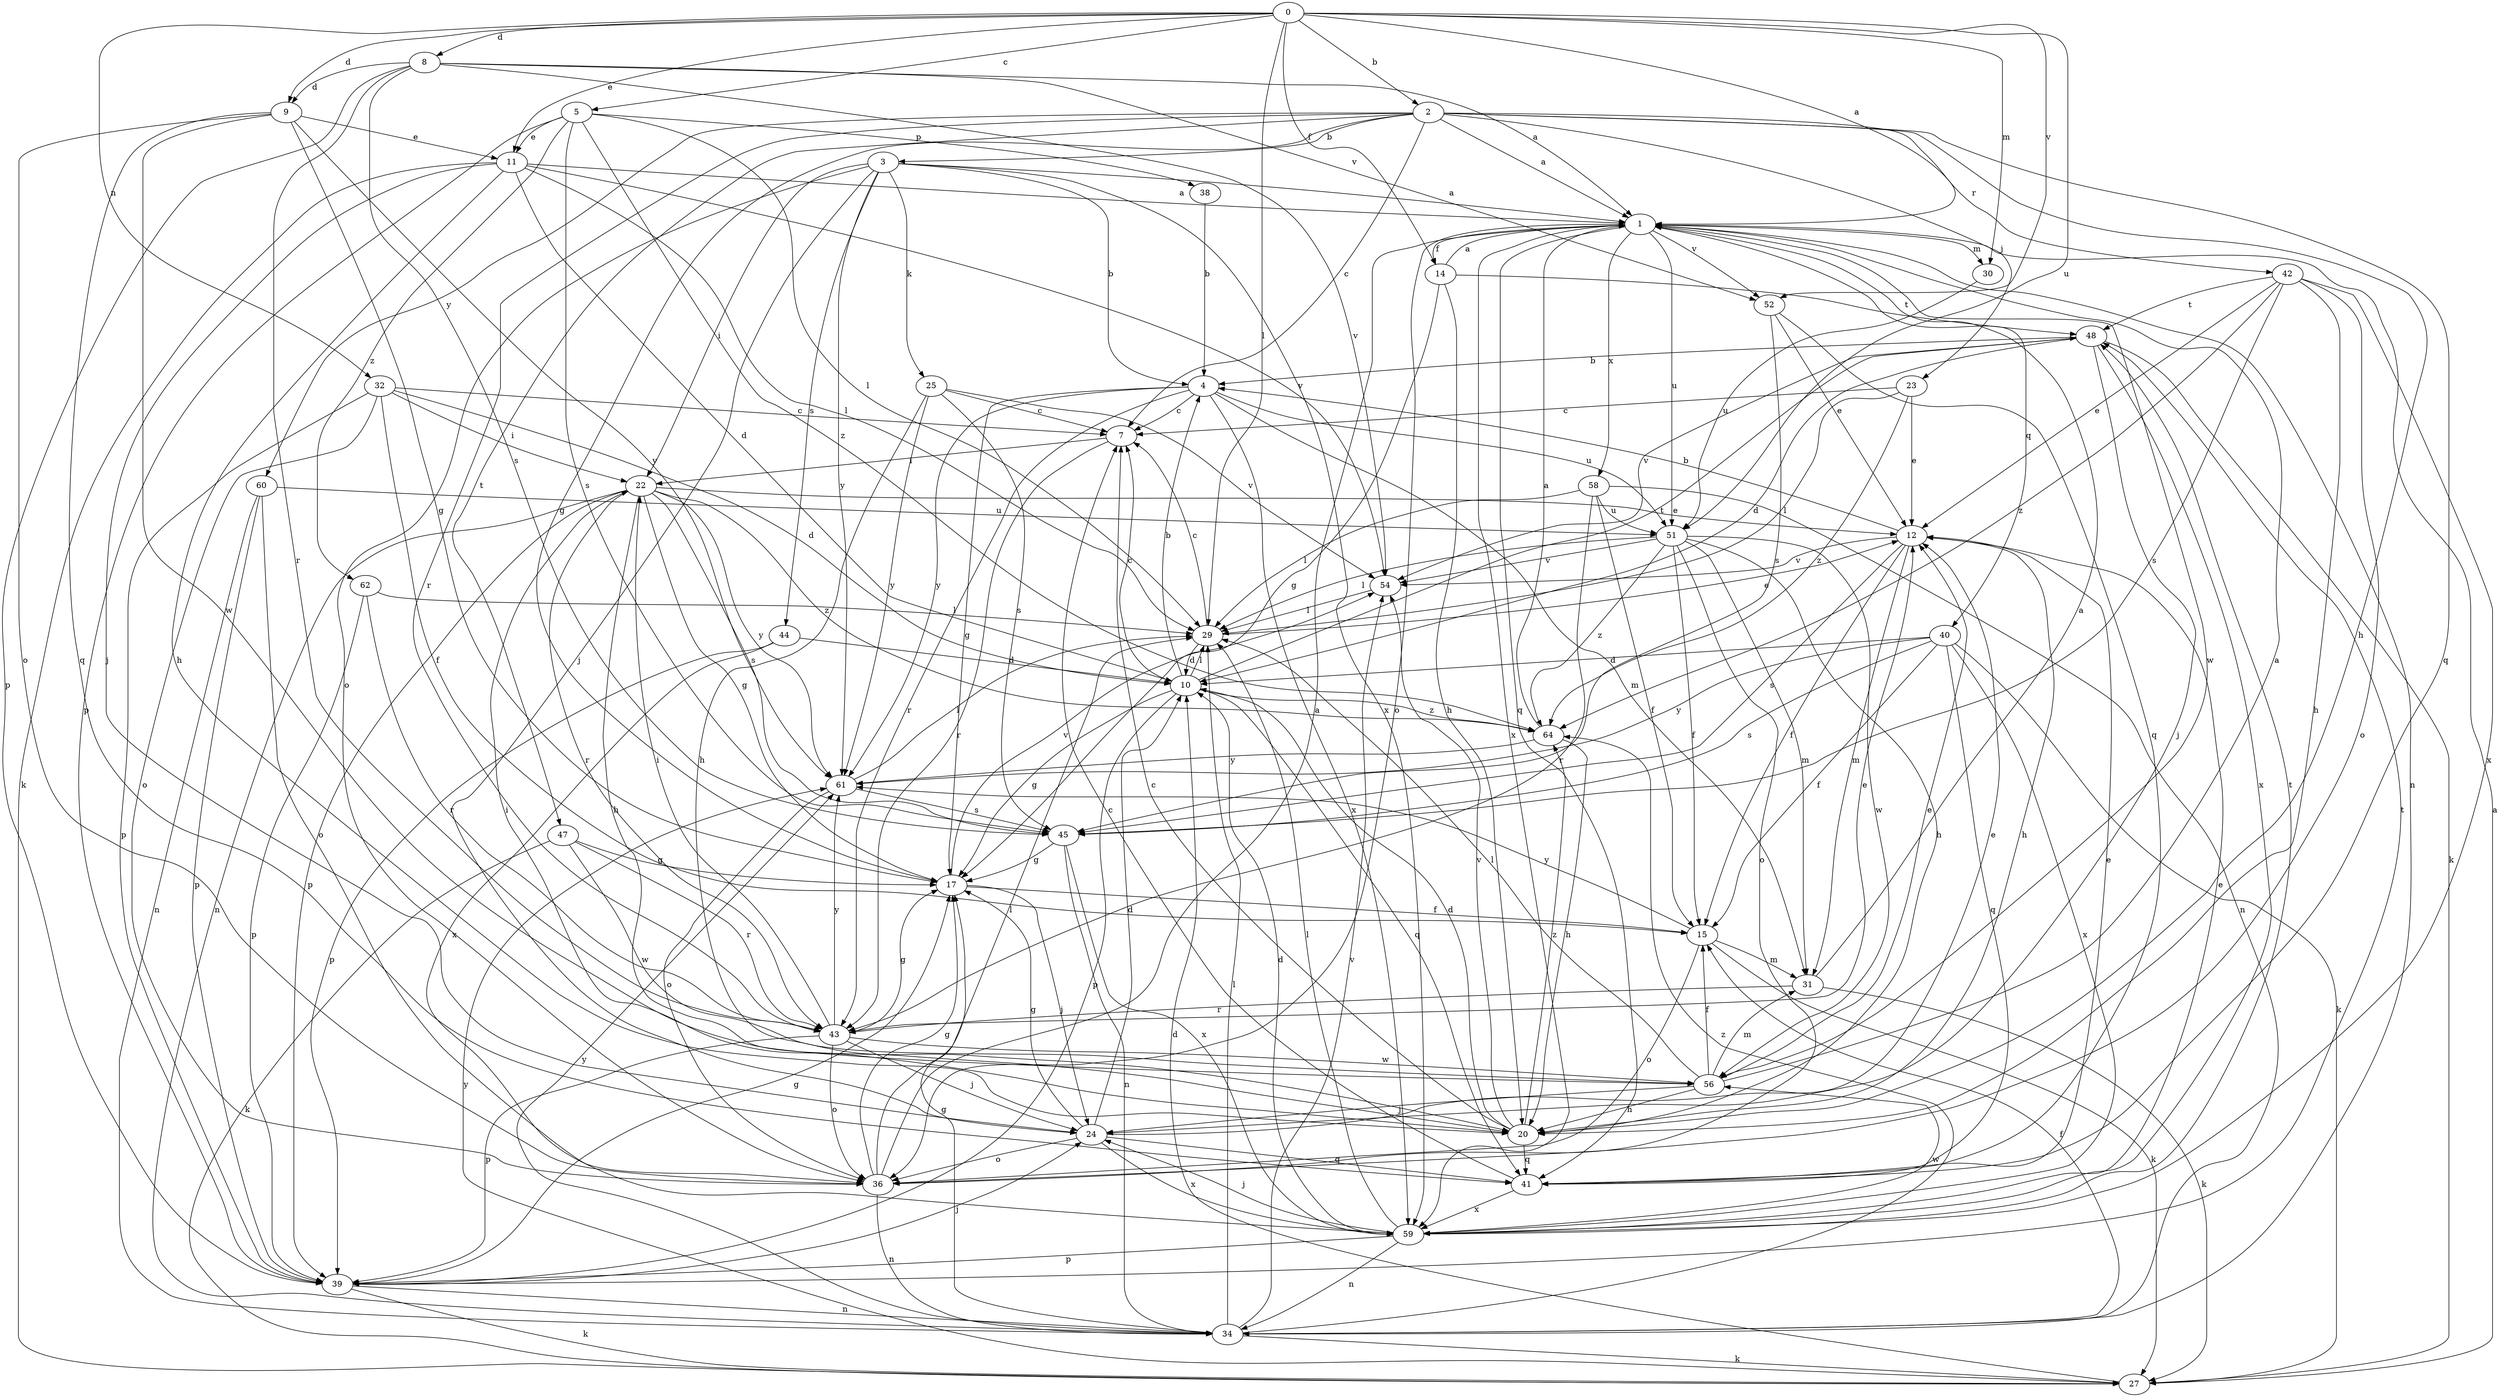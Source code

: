strict digraph  {
0;
1;
2;
3;
4;
5;
7;
8;
9;
10;
11;
12;
14;
15;
17;
20;
22;
23;
24;
25;
27;
29;
30;
31;
32;
34;
36;
38;
39;
40;
41;
42;
43;
44;
45;
47;
48;
51;
52;
54;
56;
58;
59;
60;
61;
62;
64;
0 -> 1  [label=a];
0 -> 2  [label=b];
0 -> 5  [label=c];
0 -> 8  [label=d];
0 -> 9  [label=d];
0 -> 11  [label=e];
0 -> 14  [label=f];
0 -> 29  [label=l];
0 -> 30  [label=m];
0 -> 32  [label=n];
0 -> 51  [label=u];
0 -> 52  [label=v];
1 -> 14  [label=f];
1 -> 30  [label=m];
1 -> 34  [label=n];
1 -> 36  [label=o];
1 -> 40  [label=q];
1 -> 41  [label=q];
1 -> 51  [label=u];
1 -> 52  [label=v];
1 -> 56  [label=w];
1 -> 58  [label=x];
1 -> 59  [label=x];
2 -> 1  [label=a];
2 -> 3  [label=b];
2 -> 7  [label=c];
2 -> 17  [label=g];
2 -> 20  [label=h];
2 -> 23  [label=j];
2 -> 41  [label=q];
2 -> 42  [label=r];
2 -> 43  [label=r];
2 -> 47  [label=t];
2 -> 60  [label=y];
3 -> 1  [label=a];
3 -> 4  [label=b];
3 -> 22  [label=i];
3 -> 24  [label=j];
3 -> 25  [label=k];
3 -> 36  [label=o];
3 -> 44  [label=s];
3 -> 59  [label=x];
3 -> 61  [label=y];
4 -> 7  [label=c];
4 -> 17  [label=g];
4 -> 31  [label=m];
4 -> 43  [label=r];
4 -> 51  [label=u];
4 -> 59  [label=x];
4 -> 61  [label=y];
5 -> 11  [label=e];
5 -> 29  [label=l];
5 -> 38  [label=p];
5 -> 39  [label=p];
5 -> 45  [label=s];
5 -> 62  [label=z];
5 -> 64  [label=z];
7 -> 22  [label=i];
7 -> 43  [label=r];
8 -> 1  [label=a];
8 -> 9  [label=d];
8 -> 39  [label=p];
8 -> 43  [label=r];
8 -> 45  [label=s];
8 -> 52  [label=v];
8 -> 54  [label=v];
9 -> 11  [label=e];
9 -> 17  [label=g];
9 -> 36  [label=o];
9 -> 41  [label=q];
9 -> 56  [label=w];
9 -> 61  [label=y];
10 -> 4  [label=b];
10 -> 7  [label=c];
10 -> 17  [label=g];
10 -> 29  [label=l];
10 -> 39  [label=p];
10 -> 41  [label=q];
10 -> 48  [label=t];
10 -> 64  [label=z];
11 -> 1  [label=a];
11 -> 10  [label=d];
11 -> 20  [label=h];
11 -> 24  [label=j];
11 -> 27  [label=k];
11 -> 29  [label=l];
11 -> 54  [label=v];
12 -> 4  [label=b];
12 -> 15  [label=f];
12 -> 20  [label=h];
12 -> 31  [label=m];
12 -> 45  [label=s];
12 -> 54  [label=v];
14 -> 1  [label=a];
14 -> 17  [label=g];
14 -> 20  [label=h];
14 -> 48  [label=t];
15 -> 27  [label=k];
15 -> 31  [label=m];
15 -> 36  [label=o];
15 -> 61  [label=y];
17 -> 15  [label=f];
17 -> 24  [label=j];
17 -> 54  [label=v];
20 -> 7  [label=c];
20 -> 10  [label=d];
20 -> 22  [label=i];
20 -> 41  [label=q];
20 -> 54  [label=v];
20 -> 64  [label=z];
22 -> 12  [label=e];
22 -> 17  [label=g];
22 -> 20  [label=h];
22 -> 34  [label=n];
22 -> 39  [label=p];
22 -> 43  [label=r];
22 -> 45  [label=s];
22 -> 61  [label=y];
22 -> 64  [label=z];
23 -> 7  [label=c];
23 -> 12  [label=e];
23 -> 29  [label=l];
23 -> 64  [label=z];
24 -> 10  [label=d];
24 -> 12  [label=e];
24 -> 17  [label=g];
24 -> 36  [label=o];
24 -> 41  [label=q];
24 -> 59  [label=x];
25 -> 7  [label=c];
25 -> 20  [label=h];
25 -> 45  [label=s];
25 -> 54  [label=v];
25 -> 61  [label=y];
27 -> 1  [label=a];
27 -> 10  [label=d];
27 -> 61  [label=y];
29 -> 7  [label=c];
29 -> 10  [label=d];
29 -> 12  [label=e];
30 -> 51  [label=u];
31 -> 1  [label=a];
31 -> 27  [label=k];
31 -> 43  [label=r];
32 -> 7  [label=c];
32 -> 10  [label=d];
32 -> 15  [label=f];
32 -> 22  [label=i];
32 -> 36  [label=o];
32 -> 39  [label=p];
34 -> 15  [label=f];
34 -> 17  [label=g];
34 -> 27  [label=k];
34 -> 29  [label=l];
34 -> 54  [label=v];
34 -> 61  [label=y];
34 -> 64  [label=z];
36 -> 1  [label=a];
36 -> 17  [label=g];
36 -> 29  [label=l];
36 -> 34  [label=n];
38 -> 4  [label=b];
39 -> 17  [label=g];
39 -> 24  [label=j];
39 -> 27  [label=k];
39 -> 34  [label=n];
39 -> 48  [label=t];
40 -> 10  [label=d];
40 -> 15  [label=f];
40 -> 27  [label=k];
40 -> 41  [label=q];
40 -> 45  [label=s];
40 -> 59  [label=x];
40 -> 61  [label=y];
41 -> 7  [label=c];
41 -> 12  [label=e];
41 -> 59  [label=x];
42 -> 12  [label=e];
42 -> 20  [label=h];
42 -> 36  [label=o];
42 -> 45  [label=s];
42 -> 48  [label=t];
42 -> 59  [label=x];
42 -> 64  [label=z];
43 -> 12  [label=e];
43 -> 17  [label=g];
43 -> 22  [label=i];
43 -> 24  [label=j];
43 -> 36  [label=o];
43 -> 39  [label=p];
43 -> 56  [label=w];
43 -> 61  [label=y];
44 -> 10  [label=d];
44 -> 39  [label=p];
44 -> 59  [label=x];
45 -> 17  [label=g];
45 -> 34  [label=n];
45 -> 59  [label=x];
47 -> 17  [label=g];
47 -> 27  [label=k];
47 -> 43  [label=r];
47 -> 56  [label=w];
48 -> 4  [label=b];
48 -> 10  [label=d];
48 -> 24  [label=j];
48 -> 27  [label=k];
48 -> 54  [label=v];
48 -> 59  [label=x];
51 -> 15  [label=f];
51 -> 20  [label=h];
51 -> 29  [label=l];
51 -> 31  [label=m];
51 -> 36  [label=o];
51 -> 54  [label=v];
51 -> 56  [label=w];
51 -> 64  [label=z];
52 -> 12  [label=e];
52 -> 41  [label=q];
52 -> 45  [label=s];
54 -> 29  [label=l];
56 -> 1  [label=a];
56 -> 12  [label=e];
56 -> 15  [label=f];
56 -> 20  [label=h];
56 -> 24  [label=j];
56 -> 29  [label=l];
56 -> 31  [label=m];
58 -> 15  [label=f];
58 -> 29  [label=l];
58 -> 34  [label=n];
58 -> 43  [label=r];
58 -> 51  [label=u];
59 -> 10  [label=d];
59 -> 12  [label=e];
59 -> 24  [label=j];
59 -> 29  [label=l];
59 -> 34  [label=n];
59 -> 39  [label=p];
59 -> 48  [label=t];
59 -> 56  [label=w];
60 -> 34  [label=n];
60 -> 36  [label=o];
60 -> 39  [label=p];
60 -> 51  [label=u];
61 -> 29  [label=l];
61 -> 36  [label=o];
61 -> 45  [label=s];
62 -> 29  [label=l];
62 -> 39  [label=p];
62 -> 43  [label=r];
64 -> 1  [label=a];
64 -> 20  [label=h];
64 -> 61  [label=y];
}

